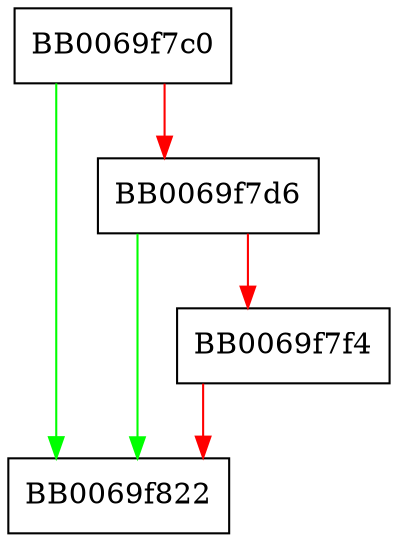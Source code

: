 digraph camellia_256_cfb1_newctx {
  node [shape="box"];
  graph [splines=ortho];
  BB0069f7c0 -> BB0069f822 [color="green"];
  BB0069f7c0 -> BB0069f7d6 [color="red"];
  BB0069f7d6 -> BB0069f822 [color="green"];
  BB0069f7d6 -> BB0069f7f4 [color="red"];
  BB0069f7f4 -> BB0069f822 [color="red"];
}